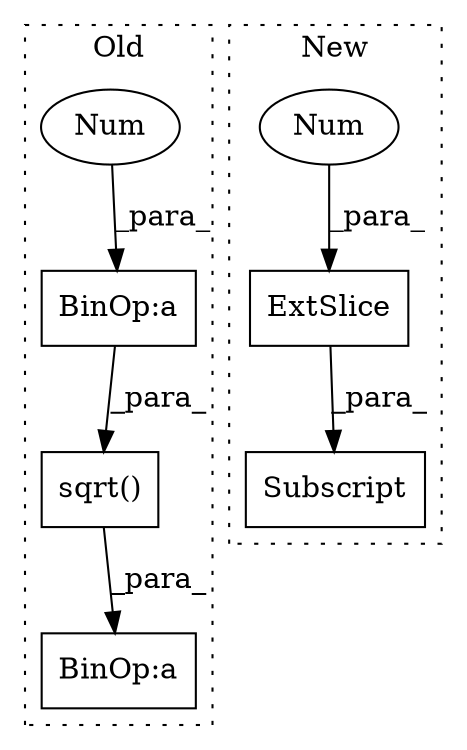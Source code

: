 digraph G {
subgraph cluster0 {
1 [label="sqrt()" a="75" s="6592,6647" l="8,1" shape="box"];
4 [label="BinOp:a" a="82" s="6648" l="3" shape="box"];
5 [label="BinOp:a" a="82" s="6620" l="4" shape="box"];
6 [label="Num" a="76" s="6624" l="1" shape="ellipse"];
label = "Old";
style="dotted";
}
subgraph cluster1 {
2 [label="ExtSlice" a="85" s="7204" l="10" shape="box"];
3 [label="Subscript" a="63" s="7204,0" l="16,0" shape="box"];
7 [label="Num" a="76" s="7218" l="1" shape="ellipse"];
label = "New";
style="dotted";
}
1 -> 4 [label="_para_"];
2 -> 3 [label="_para_"];
5 -> 1 [label="_para_"];
6 -> 5 [label="_para_"];
7 -> 2 [label="_para_"];
}